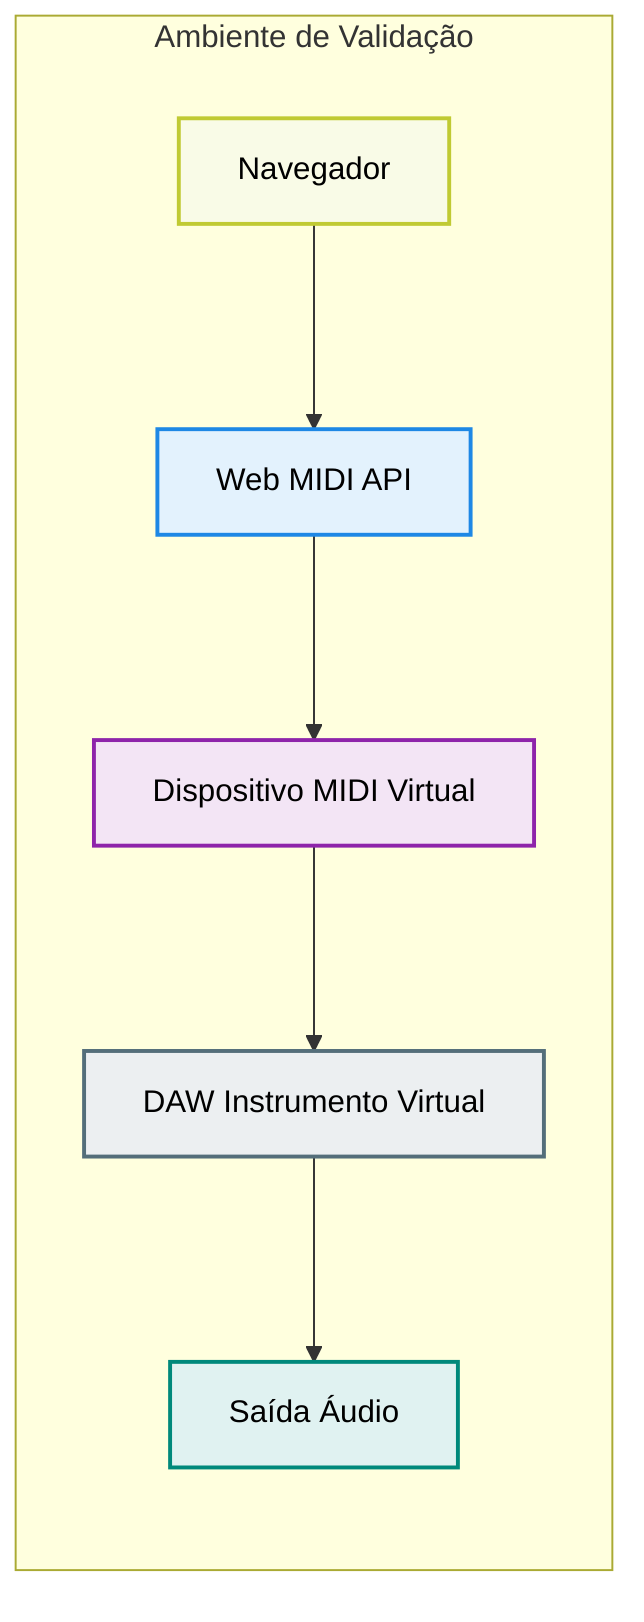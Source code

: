 %%{
  init: {
    'flowchart': {
      'nodeSpacing': 50,
      'rankSpacing': 80
    }
  }
}%%
graph TB
    subgraph validation["Ambiente de Validação"]
        direction TB
        A["Navegador"] --> B["Web MIDI API"]
        B --> C["Dispositivo MIDI Virtual"]
        C --> D["DAW Instrumento Virtual"]
        D --> E["Saída Áudio"]
    end

    classDef browser fill:#f9fbe7,stroke:#c0ca33,stroke-width:2px,color:#000
    classDef api fill:#e3f2fd,stroke:#1e88e5,stroke-width:2px,color:#000
    classDef midi fill:#f3e5f5,stroke:#8e24aa,stroke-width:2px,color:#000
    classDef daw fill:#eceff1,stroke:#546e7a,stroke-width:2px,color:#000
    classDef audio fill:#e0f2f1,stroke:#00897b,stroke-width:2px,color:#000
    class A browser;
    class B api;
    class C midi;
    class D daw;
    class E audio;